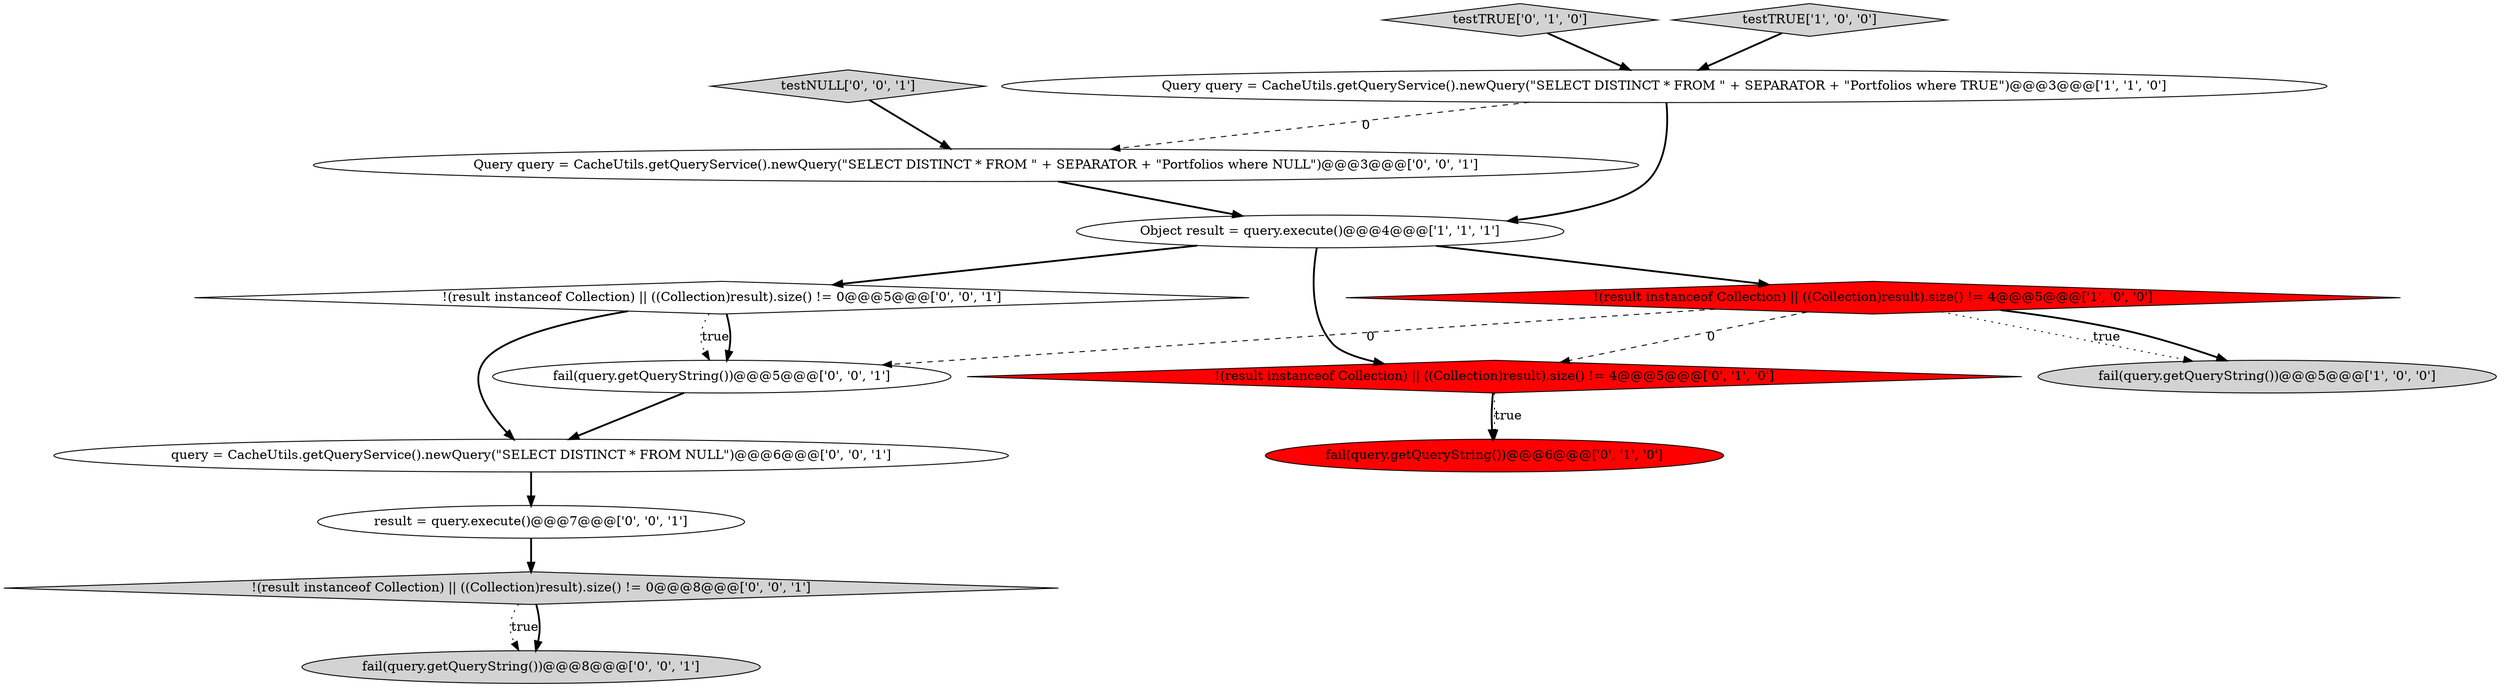 digraph {
5 [style = filled, label = "fail(query.getQueryString())@@@6@@@['0', '1', '0']", fillcolor = red, shape = ellipse image = "AAA1AAABBB2BBB"];
7 [style = filled, label = "testTRUE['0', '1', '0']", fillcolor = lightgray, shape = diamond image = "AAA0AAABBB2BBB"];
14 [style = filled, label = "!(result instanceof Collection) || ((Collection)result).size() != 0@@@8@@@['0', '0', '1']", fillcolor = lightgray, shape = diamond image = "AAA0AAABBB3BBB"];
4 [style = filled, label = "Query query = CacheUtils.getQueryService().newQuery(\"SELECT DISTINCT * FROM \" + SEPARATOR + \"Portfolios where TRUE\")@@@3@@@['1', '1', '0']", fillcolor = white, shape = ellipse image = "AAA0AAABBB1BBB"];
12 [style = filled, label = "result = query.execute()@@@7@@@['0', '0', '1']", fillcolor = white, shape = ellipse image = "AAA0AAABBB3BBB"];
8 [style = filled, label = "fail(query.getQueryString())@@@8@@@['0', '0', '1']", fillcolor = lightgray, shape = ellipse image = "AAA0AAABBB3BBB"];
10 [style = filled, label = "Query query = CacheUtils.getQueryService().newQuery(\"SELECT DISTINCT * FROM \" + SEPARATOR + \"Portfolios where NULL\")@@@3@@@['0', '0', '1']", fillcolor = white, shape = ellipse image = "AAA0AAABBB3BBB"];
13 [style = filled, label = "fail(query.getQueryString())@@@5@@@['0', '0', '1']", fillcolor = white, shape = ellipse image = "AAA0AAABBB3BBB"];
11 [style = filled, label = "!(result instanceof Collection) || ((Collection)result).size() != 0@@@5@@@['0', '0', '1']", fillcolor = white, shape = diamond image = "AAA0AAABBB3BBB"];
6 [style = filled, label = "!(result instanceof Collection) || ((Collection)result).size() != 4@@@5@@@['0', '1', '0']", fillcolor = red, shape = diamond image = "AAA1AAABBB2BBB"];
3 [style = filled, label = "Object result = query.execute()@@@4@@@['1', '1', '1']", fillcolor = white, shape = ellipse image = "AAA0AAABBB1BBB"];
15 [style = filled, label = "testNULL['0', '0', '1']", fillcolor = lightgray, shape = diamond image = "AAA0AAABBB3BBB"];
1 [style = filled, label = "testTRUE['1', '0', '0']", fillcolor = lightgray, shape = diamond image = "AAA0AAABBB1BBB"];
9 [style = filled, label = "query = CacheUtils.getQueryService().newQuery(\"SELECT DISTINCT * FROM NULL\")@@@6@@@['0', '0', '1']", fillcolor = white, shape = ellipse image = "AAA0AAABBB3BBB"];
0 [style = filled, label = "fail(query.getQueryString())@@@5@@@['1', '0', '0']", fillcolor = lightgray, shape = ellipse image = "AAA0AAABBB1BBB"];
2 [style = filled, label = "!(result instanceof Collection) || ((Collection)result).size() != 4@@@5@@@['1', '0', '0']", fillcolor = red, shape = diamond image = "AAA1AAABBB1BBB"];
4->3 [style = bold, label=""];
1->4 [style = bold, label=""];
15->10 [style = bold, label=""];
2->0 [style = dotted, label="true"];
3->11 [style = bold, label=""];
3->6 [style = bold, label=""];
10->3 [style = bold, label=""];
7->4 [style = bold, label=""];
11->13 [style = dotted, label="true"];
11->9 [style = bold, label=""];
6->5 [style = bold, label=""];
2->0 [style = bold, label=""];
3->2 [style = bold, label=""];
2->13 [style = dashed, label="0"];
11->13 [style = bold, label=""];
12->14 [style = bold, label=""];
14->8 [style = dotted, label="true"];
2->6 [style = dashed, label="0"];
14->8 [style = bold, label=""];
13->9 [style = bold, label=""];
9->12 [style = bold, label=""];
4->10 [style = dashed, label="0"];
6->5 [style = dotted, label="true"];
}
